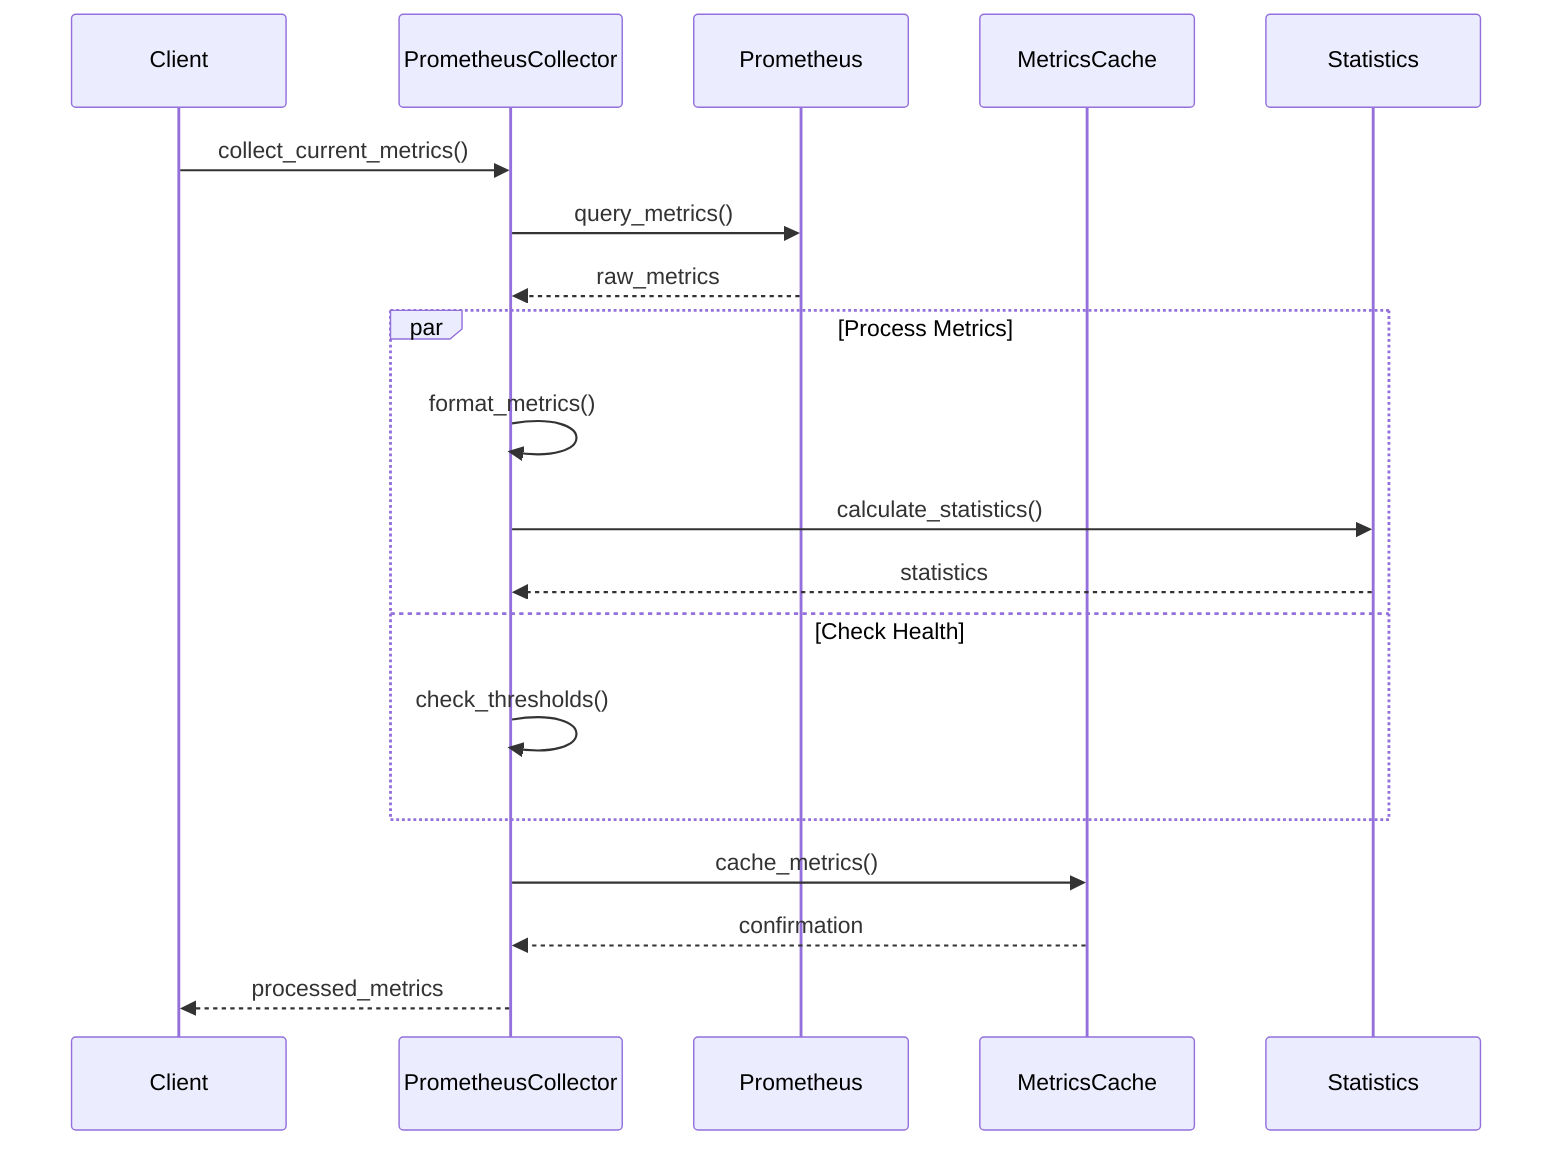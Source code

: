 sequenceDiagram
    participant Client
    participant Collector as PrometheusCollector
    participant Prom as Prometheus
    participant Cache as MetricsCache
    participant Stats as Statistics

    Client->>Collector: collect_current_metrics()
    Collector->>Prom: query_metrics()
    Prom-->>Collector: raw_metrics

    par Process Metrics
        Collector->>Collector: format_metrics()
        Collector->>Stats: calculate_statistics()
        Stats-->>Collector: statistics
    and Check Health
        Collector->>Collector: check_thresholds()
    end

    Collector->>Cache: cache_metrics()
    Cache-->>Collector: confirmation

    Collector-->>Client: processed_metrics